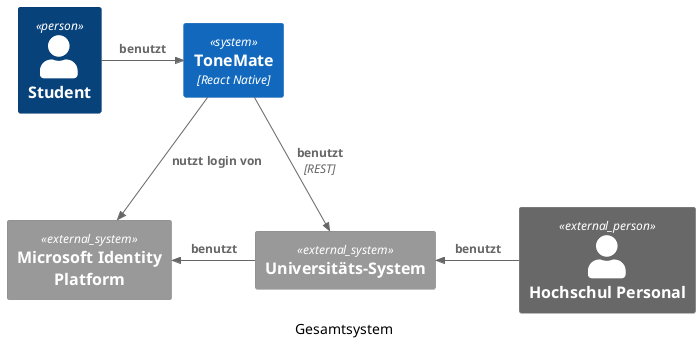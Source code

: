 @startuml
!include <C4/C4_Context>

caption Gesamtsystem

Person(student, "Student")
Person_Ext(personal, "Hochschul Personal")

System(toneMate, "ToneMate", $type="React Native")
System_Ext(oauth, "Microsoft Identity Platform")
System_Ext(uni, "Universitäts-System")

Rel_D(toneMate, uni, "benutzt", "REST")
Rel_L(uni, oauth, "benutzt")
Rel_D(toneMate, oauth, "nutzt login von")

Rel_R(student, toneMate, "benutzt")
Rel_L(personal, uni, "benutzt")

@enduml